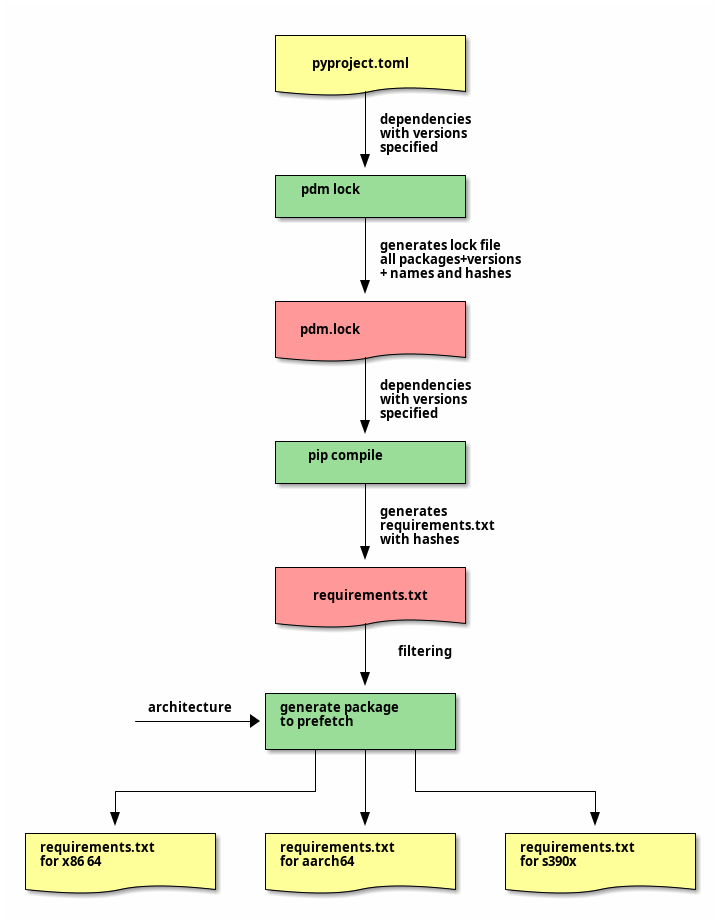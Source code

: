 skin rose

header requirements.txt file generation for selected architectures

footer Copyright © 2025 Red Hat, Inc. Author: Pavel Tisnovsky

@startditaa


                         +------------------+
                         |                  |
                         | pyproject.toml   |
                         | cFF9{d}          |
                         +--------+---------+
                                  |
                                  | dependencies
                                  | with versions
                                  | specified
                                  v
                         +------------------+
                         | pdm lock         |
                         | cGRE             |
                         +--------+---------+
                                  |
                                  | generates lock file
                                  | all packages+versions
                                  | + names and hashes 
                                  v
                         +------------------+
                         |                  |
                         | pdm.lock         |
                         | cF99{d}          |
                         +--------+---------+
                                  |
                                  | dependencies
                                  | with versions
                                  | specified
                                  v
                         +------------------+
                         | pip compile      |
                         | cGRE             |
                         +--------+---------+
                                  |
                                  | generates
                                  | requirements.txt
                                  | with hashes
                                  v
                         +------------------+
                         |                  |
                         | requirements.txt |
                         | cF99{d}          |
                         +--------+---------+
                                  |
                                  | filtering
                                  |
                                  v
                        +------------------+
           architecture | generate package |
           ------------>| to prefetch      |
                        | cGRE             |
                        +----+----+----+---+
                             |    |    |
                             |    |    |
         +-------------------+    |    +-----------------+
         |                        |                      |
         v                        v                      v
+------------------+    +------------------+    +------------------+
| requirements.txt |    | requirements.txt |    | requirements.txt |
| for x86 64       |    | for aarch64      |    | for s390x        |
| cFF9{d}          |    | cFF9{d}          |    | cFF9{d}          |
+------------------+    +------------------+    +------------------+

@endditaa


